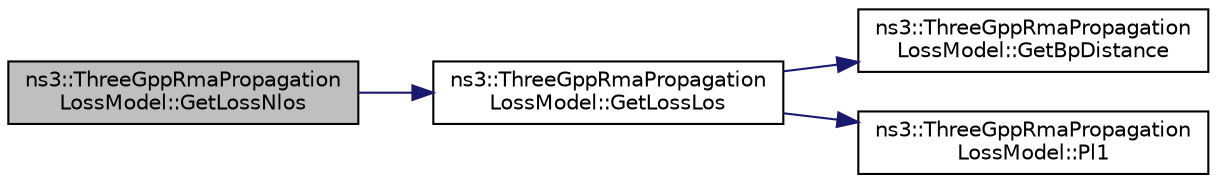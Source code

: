digraph "ns3::ThreeGppRmaPropagationLossModel::GetLossNlos"
{
 // LATEX_PDF_SIZE
  edge [fontname="Helvetica",fontsize="10",labelfontname="Helvetica",labelfontsize="10"];
  node [fontname="Helvetica",fontsize="10",shape=record];
  rankdir="LR";
  Node1 [label="ns3::ThreeGppRmaPropagation\lLossModel::GetLossNlos",height=0.2,width=0.4,color="black", fillcolor="grey75", style="filled", fontcolor="black",tooltip="Computes the pathloss between a and b considering that the line of sight is obstructed."];
  Node1 -> Node2 [color="midnightblue",fontsize="10",style="solid",fontname="Helvetica"];
  Node2 [label="ns3::ThreeGppRmaPropagation\lLossModel::GetLossLos",height=0.2,width=0.4,color="black", fillcolor="white", style="filled",URL="$classns3_1_1_three_gpp_rma_propagation_loss_model.html#a4e76163d7a4f4f56441f687d6b467937",tooltip="Computes the pathloss between a and b considering that the line of sight is not obstructed."];
  Node2 -> Node3 [color="midnightblue",fontsize="10",style="solid",fontname="Helvetica"];
  Node3 [label="ns3::ThreeGppRmaPropagation\lLossModel::GetBpDistance",height=0.2,width=0.4,color="black", fillcolor="white", style="filled",URL="$classns3_1_1_three_gpp_rma_propagation_loss_model.html#ad574281f5b47e13ed5fdddbacf4bab7e",tooltip="Computes the breakpoint distance for the RMa scenario."];
  Node2 -> Node4 [color="midnightblue",fontsize="10",style="solid",fontname="Helvetica"];
  Node4 [label="ns3::ThreeGppRmaPropagation\lLossModel::Pl1",height=0.2,width=0.4,color="black", fillcolor="white", style="filled",URL="$classns3_1_1_three_gpp_rma_propagation_loss_model.html#a2306f484b3ed4b1c259df761b886e12e",tooltip="Computes the PL1 formula for the RMa scenario."];
}
